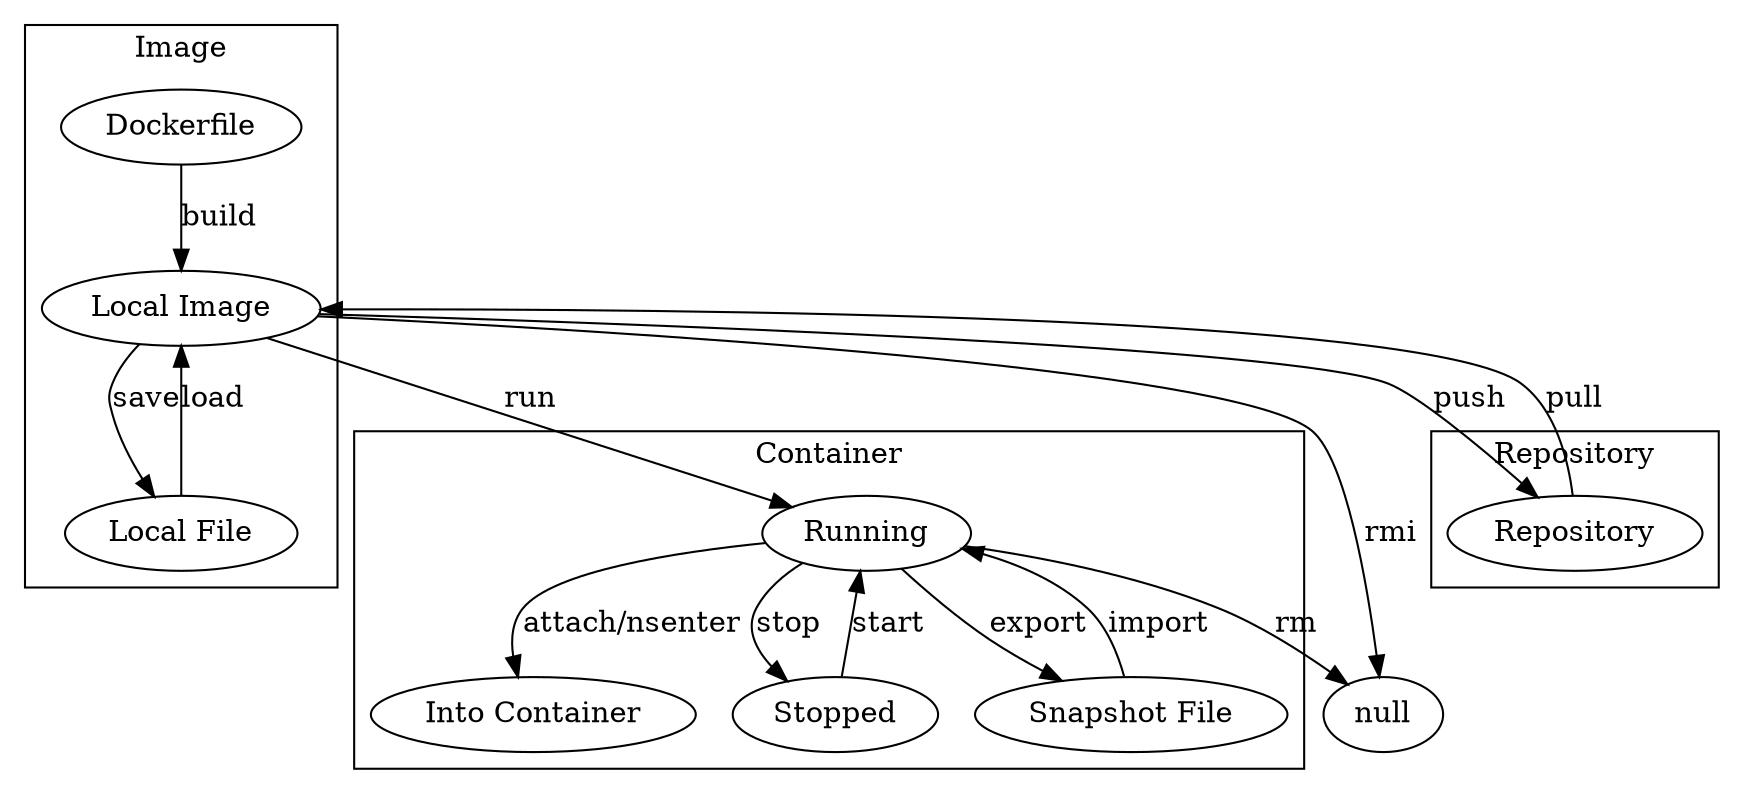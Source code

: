 digraph Docker {
	node [shape="ellipse"];
	edge [style="solid"];
	
	#edge [style="dashed"];

	null;
	subgraph cluster_image {
		label="Image";

		iLocal [label="Local Image"];
		iDockerfile [label="Dockerfile"];
		iFile [label="Local File"];
	}

	subgraph cluster_container {
		label="Container";

		cRunning [label="Running"];
		cStopped [label="Stopped"];
		cAttached [label="Into Container"];
		cSnapshot [label="Snapshot File"];

	}

	subgraph cluster_repository {
		label="Repository";

		repo [label="Repository"];
	}

	subgraph cluster_datavolumn {
		label="Data Volumn";


	}

	repo->iLocal [label="pull"];
	iLocal->repo [label="push"];
	#iLocal->iLocal [label="list"];
	iDockerfile->iLocal [label="build"];
	iLocal->iFile [label="save"];
	iFile->iLocal [label="load"];
	iLocal->null [label="rmi"];

	iLocal->cRunning [label="run"];
	cRunning->null [label="rm"];
	# cRunning->iLocal [label="commit"];
	cRunning->cStopped [label="stop"];
	cStopped->cRunning [label="start"];
	cRunning->cAttached [label="attach/nsenter"];
	cRunning->cSnapshot [label="export"];
	cSnapshot->cRunning [label="import"];
}